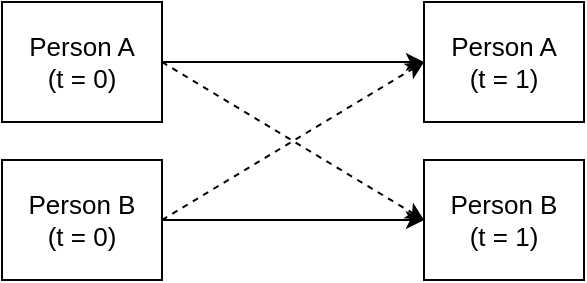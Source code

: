 <mxfile version="17.5.1" type="github">
  <diagram id="oJIDTCZlLFtbxgfG5ja2" name="Page-1">
    <mxGraphModel dx="483" dy="359" grid="0" gridSize="10" guides="1" tooltips="1" connect="1" arrows="1" fold="1" page="1" pageScale="1" pageWidth="827" pageHeight="1169" math="0" shadow="0">
      <root>
        <mxCell id="0" />
        <mxCell id="1" parent="0" />
        <mxCell id="TkH-27ubGUVcULufY3_F-6" style="edgeStyle=orthogonalEdgeStyle;rounded=0;orthogonalLoop=1;jettySize=auto;html=1;strokeWidth=1;fontSize=13;" parent="1" source="TkH-27ubGUVcULufY3_F-1" target="TkH-27ubGUVcULufY3_F-3" edge="1">
          <mxGeometry relative="1" as="geometry" />
        </mxCell>
        <mxCell id="TkH-27ubGUVcULufY3_F-8" style="rounded=0;orthogonalLoop=1;jettySize=auto;html=1;entryX=0;entryY=0.5;entryDx=0;entryDy=0;exitX=1;exitY=0.5;exitDx=0;exitDy=0;dashed=1;strokeWidth=1;fontSize=13;" parent="1" source="TkH-27ubGUVcULufY3_F-1" target="TkH-27ubGUVcULufY3_F-5" edge="1">
          <mxGeometry relative="1" as="geometry" />
        </mxCell>
        <mxCell id="TkH-27ubGUVcULufY3_F-1" value="Person A&lt;br style=&quot;font-size: 13px&quot;&gt;(t = 0)" style="rounded=0;whiteSpace=wrap;html=1;strokeWidth=1;fontSize=13;" parent="1" vertex="1">
          <mxGeometry x="200" y="90" width="80" height="60" as="geometry" />
        </mxCell>
        <mxCell id="TkH-27ubGUVcULufY3_F-7" style="edgeStyle=orthogonalEdgeStyle;rounded=0;orthogonalLoop=1;jettySize=auto;html=1;strokeWidth=1;fontSize=13;" parent="1" source="TkH-27ubGUVcULufY3_F-2" target="TkH-27ubGUVcULufY3_F-5" edge="1">
          <mxGeometry relative="1" as="geometry" />
        </mxCell>
        <mxCell id="TkH-27ubGUVcULufY3_F-9" style="edgeStyle=none;rounded=0;orthogonalLoop=1;jettySize=auto;html=1;entryX=0;entryY=0.5;entryDx=0;entryDy=0;dashed=1;exitX=1;exitY=0.5;exitDx=0;exitDy=0;strokeWidth=1;fontSize=13;" parent="1" source="TkH-27ubGUVcULufY3_F-2" target="TkH-27ubGUVcULufY3_F-3" edge="1">
          <mxGeometry relative="1" as="geometry" />
        </mxCell>
        <mxCell id="TkH-27ubGUVcULufY3_F-2" value="Person B&lt;br style=&quot;font-size: 13px&quot;&gt;(t = 0)" style="rounded=0;whiteSpace=wrap;html=1;strokeWidth=1;fontSize=13;" parent="1" vertex="1">
          <mxGeometry x="200" y="169" width="80" height="60" as="geometry" />
        </mxCell>
        <mxCell id="TkH-27ubGUVcULufY3_F-3" value="Person A&lt;br style=&quot;font-size: 13px&quot;&gt;(t = 1)" style="rounded=0;whiteSpace=wrap;html=1;strokeWidth=1;fontSize=13;" parent="1" vertex="1">
          <mxGeometry x="411" y="90" width="80" height="60" as="geometry" />
        </mxCell>
        <mxCell id="TkH-27ubGUVcULufY3_F-5" value="Person B&lt;br style=&quot;font-size: 13px&quot;&gt;(t = 1)" style="rounded=0;whiteSpace=wrap;html=1;strokeWidth=1;fontSize=13;" parent="1" vertex="1">
          <mxGeometry x="411" y="169" width="80" height="60" as="geometry" />
        </mxCell>
      </root>
    </mxGraphModel>
  </diagram>
</mxfile>
